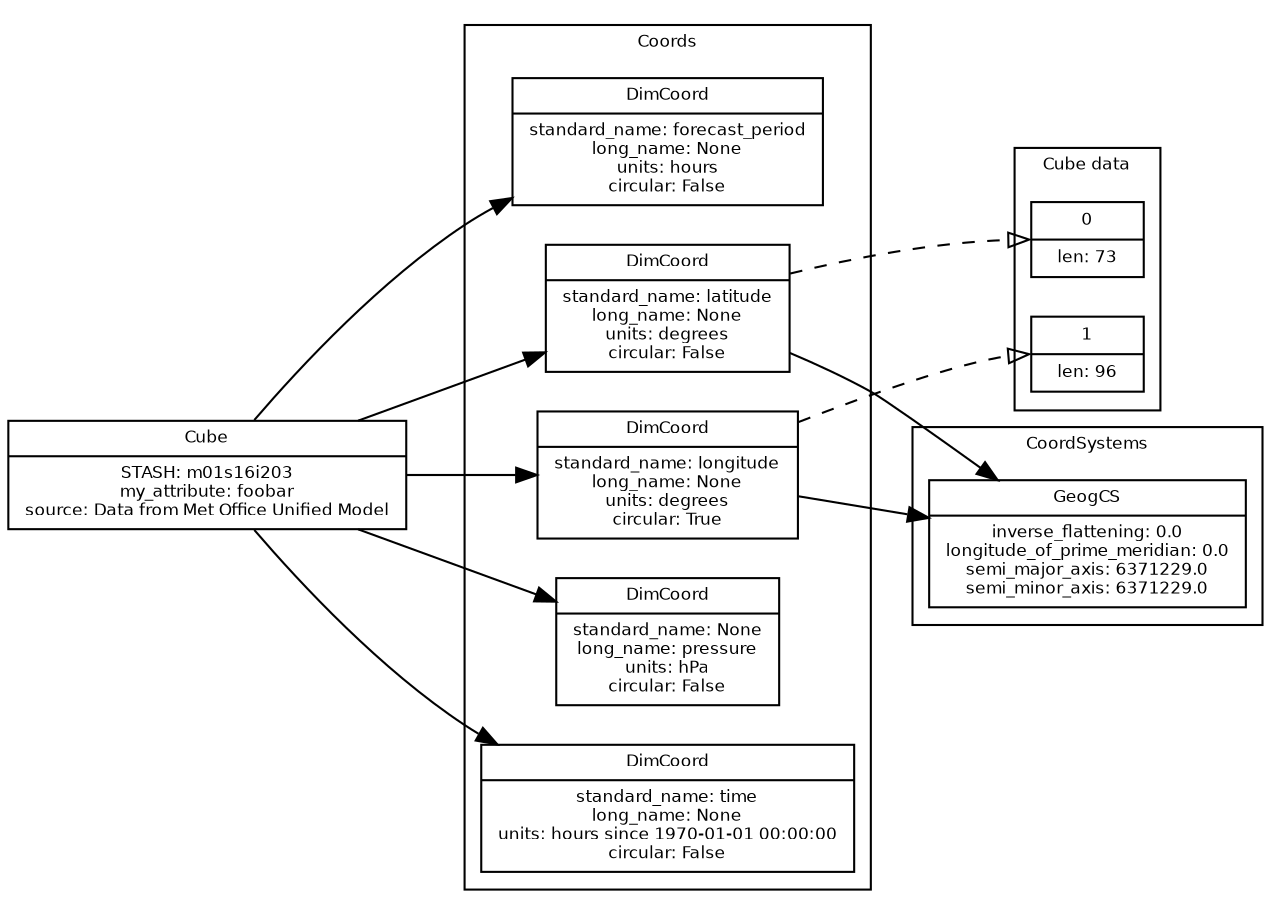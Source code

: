
digraph CubeGraph{

    rankdir = "LR"
    fontname = "Bitstream Vera Sans"
    fontsize = 8

    node [
        fontname = "Bitstream Vera Sans"
        fontsize = 8
        shape = "record"
    ]

#   Nodes
    ":Cube" [
        label = "Cube|STASH: m01s16i203\nmy_attribute: foobar\nsource: Data from Met Office Unified Model"
    ]

    
    subgraph clusterCubeDimensions {
        label="Cube data"
    
        "CubeDimension_0" [
            label = "0|len: 73"
        ]

        "CubeDimension_1" [
            label = "1|len: 96"
        ]

    }
    
    
    subgraph clusterCoords {
        label = "Coords"
        "Coord_0" [
            label = "DimCoord|standard_name: forecast_period\nlong_name: None\nunits: hours\ncircular: False"
        ]
        "Coord_1" [
            label = "DimCoord|standard_name: latitude\nlong_name: None\nunits: degrees\ncircular: False"
        ]
        "Coord_2" [
            label = "DimCoord|standard_name: longitude\nlong_name: None\nunits: degrees\ncircular: True"
        ]
        "Coord_3" [
            label = "DimCoord|standard_name: None\nlong_name: pressure\nunits: hPa\ncircular: False"
        ]
        "Coord_4" [
            label = "DimCoord|standard_name: time\nlong_name: None\nunits: hours since 1970-01-01 00:00:00\ncircular: False"
        ]

    }
    
    
    subgraph clusterCoordSystems {
        label = "CoordSystems"
        "CoordSystem_GeogCS_0" [
            label = "GeogCS|inverse_flattening: 0.0\nlongitude_of_prime_meridian: 0.0\nsemi_major_axis: 6371229.0\nsemi_minor_axis: 6371229.0"
        ]

    }
    
    edge [
        arrowhead = "normal"
    ]

#   RELATIONSHIPS

#   Containment
    
    ":Cube" -> "Coord_0"
    "Coord_1" -> "CoordSystem_GeogCS_0"
    ":Cube" -> "Coord_1"
    "Coord_2" -> "CoordSystem_GeogCS_0"
    ":Cube" -> "Coord_2"
    ":Cube" -> "Coord_3"
    ":Cube" -> "Coord_4"
    edge [
        style="dashed"
        arrowhead = "onormal"
    ]

#   Association
    
    "Coord_1" -> "CubeDimension_0":w
    "Coord_2" -> "CubeDimension_1":w
}
    